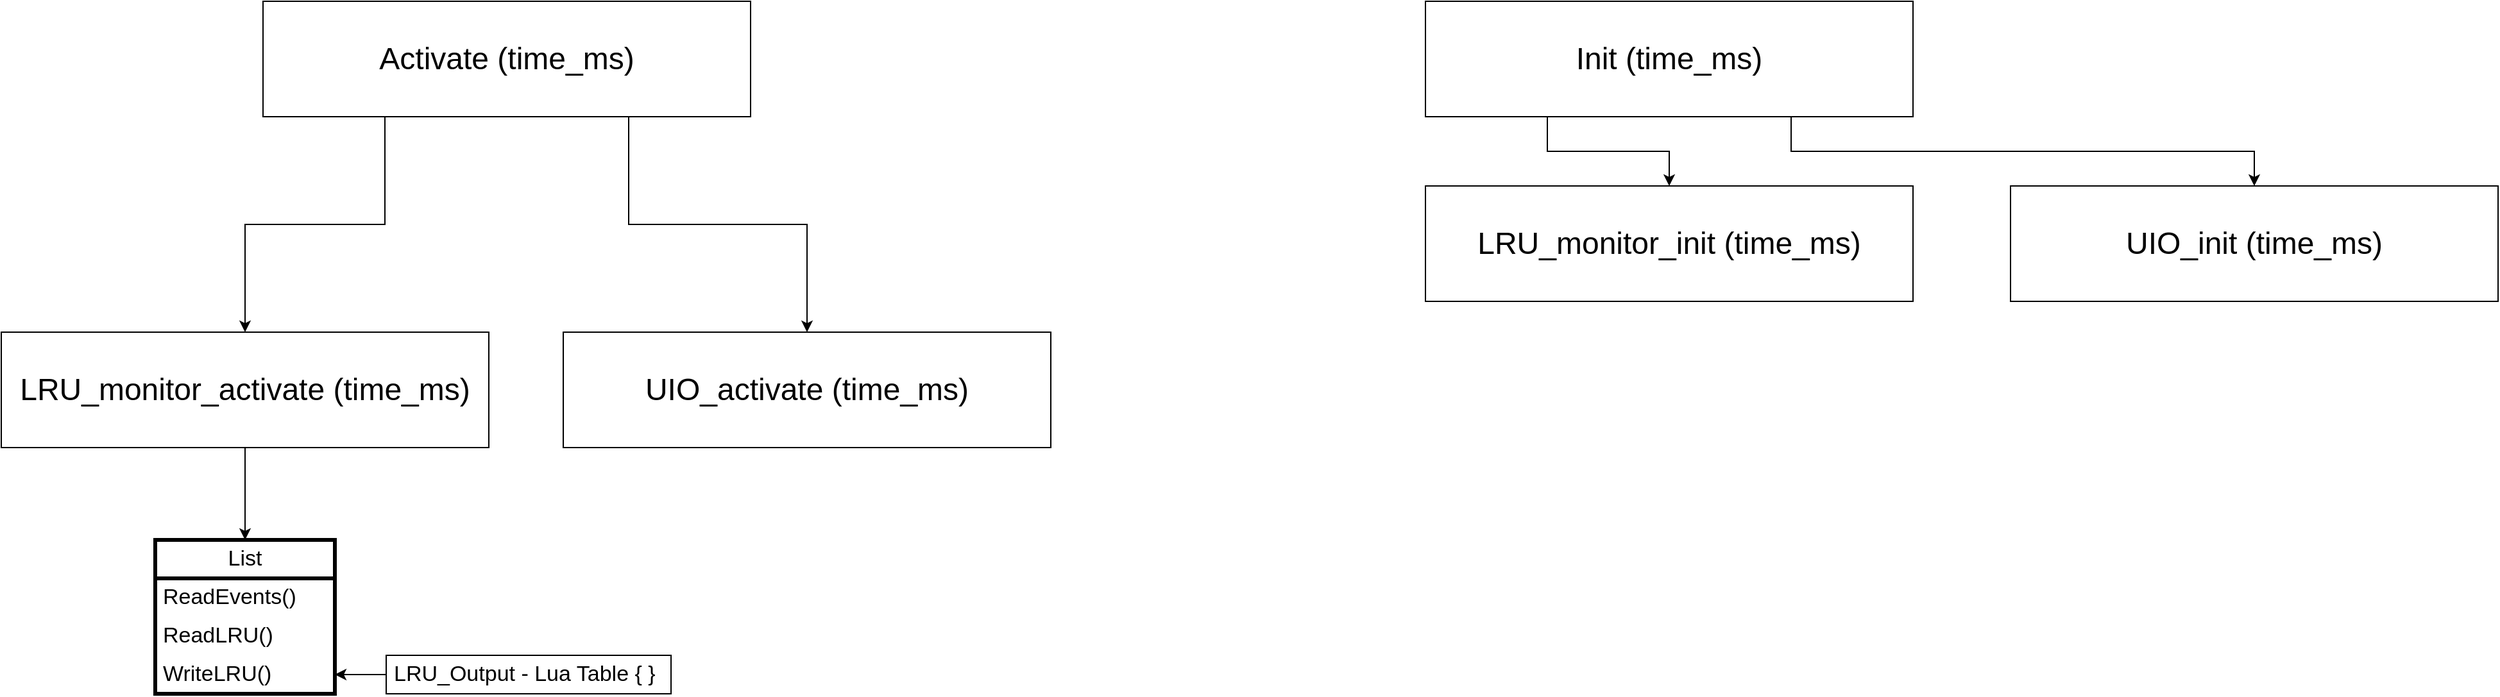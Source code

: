 <mxfile version="22.0.8" type="github">
  <diagram name="Page-1" id="b520641d-4fe3-3701-9064-5fc419738815">
    <mxGraphModel dx="5704" dy="3036" grid="1" gridSize="6" guides="1" tooltips="1" connect="1" arrows="1" fold="1" page="1" pageScale="1" pageWidth="2000" pageHeight="2000" background="none" math="0" shadow="0">
      <root>
        <mxCell id="0" />
        <mxCell id="1" parent="0" />
        <mxCell id="J-nFgPOJLoA2Msl5_oLe-6" style="edgeStyle=orthogonalEdgeStyle;rounded=0;orthogonalLoop=1;jettySize=auto;html=1;exitX=0.25;exitY=1;exitDx=0;exitDy=0;entryX=0.5;entryY=0;entryDx=0;entryDy=0;" edge="1" parent="1" source="J-nFgPOJLoA2Msl5_oLe-2" target="J-nFgPOJLoA2Msl5_oLe-4">
          <mxGeometry relative="1" as="geometry" />
        </mxCell>
        <mxCell id="J-nFgPOJLoA2Msl5_oLe-7" style="edgeStyle=orthogonalEdgeStyle;rounded=0;orthogonalLoop=1;jettySize=auto;html=1;exitX=0.75;exitY=1;exitDx=0;exitDy=0;entryX=0.5;entryY=0;entryDx=0;entryDy=0;" edge="1" parent="1" source="J-nFgPOJLoA2Msl5_oLe-2" target="J-nFgPOJLoA2Msl5_oLe-5">
          <mxGeometry relative="1" as="geometry" />
        </mxCell>
        <mxCell id="J-nFgPOJLoA2Msl5_oLe-2" value="&lt;font style=&quot;font-size: 24px;&quot;&gt;Activate (time_ms)&lt;/font&gt;" style="text;html=1;strokeColor=default;fillColor=none;align=center;verticalAlign=middle;whiteSpace=wrap;rounded=0;" vertex="1" parent="1">
          <mxGeometry x="216" y="24" width="380" height="90" as="geometry" />
        </mxCell>
        <mxCell id="J-nFgPOJLoA2Msl5_oLe-26" style="edgeStyle=orthogonalEdgeStyle;rounded=0;orthogonalLoop=1;jettySize=auto;html=1;exitX=0.5;exitY=1;exitDx=0;exitDy=0;entryX=0.5;entryY=0;entryDx=0;entryDy=0;" edge="1" parent="1" source="J-nFgPOJLoA2Msl5_oLe-4" target="J-nFgPOJLoA2Msl5_oLe-14">
          <mxGeometry relative="1" as="geometry" />
        </mxCell>
        <mxCell id="J-nFgPOJLoA2Msl5_oLe-4" value="&lt;font style=&quot;font-size: 24px;&quot;&gt;LRU_monitor_activate (time_ms)&lt;/font&gt;" style="text;html=1;strokeColor=default;fillColor=none;align=center;verticalAlign=middle;whiteSpace=wrap;rounded=0;" vertex="1" parent="1">
          <mxGeometry x="12" y="282" width="380" height="90" as="geometry" />
        </mxCell>
        <mxCell id="J-nFgPOJLoA2Msl5_oLe-5" value="&lt;font style=&quot;font-size: 24px;&quot;&gt;UIO_activate (time_ms)&lt;/font&gt;" style="text;html=1;strokeColor=default;fillColor=none;align=center;verticalAlign=middle;whiteSpace=wrap;rounded=0;" vertex="1" parent="1">
          <mxGeometry x="450" y="282" width="380" height="90" as="geometry" />
        </mxCell>
        <mxCell id="J-nFgPOJLoA2Msl5_oLe-8" style="edgeStyle=orthogonalEdgeStyle;rounded=0;orthogonalLoop=1;jettySize=auto;html=1;exitX=0.25;exitY=1;exitDx=0;exitDy=0;entryX=0.5;entryY=0;entryDx=0;entryDy=0;" edge="1" parent="1" source="J-nFgPOJLoA2Msl5_oLe-10" target="J-nFgPOJLoA2Msl5_oLe-11">
          <mxGeometry relative="1" as="geometry" />
        </mxCell>
        <mxCell id="J-nFgPOJLoA2Msl5_oLe-9" style="edgeStyle=orthogonalEdgeStyle;rounded=0;orthogonalLoop=1;jettySize=auto;html=1;exitX=0.75;exitY=1;exitDx=0;exitDy=0;entryX=0.5;entryY=0;entryDx=0;entryDy=0;" edge="1" parent="1" source="J-nFgPOJLoA2Msl5_oLe-10" target="J-nFgPOJLoA2Msl5_oLe-12">
          <mxGeometry relative="1" as="geometry" />
        </mxCell>
        <mxCell id="J-nFgPOJLoA2Msl5_oLe-10" value="&lt;font style=&quot;font-size: 24px;&quot;&gt;Init (time_ms)&lt;/font&gt;" style="text;html=1;strokeColor=default;fillColor=none;align=center;verticalAlign=middle;whiteSpace=wrap;rounded=0;" vertex="1" parent="1">
          <mxGeometry x="1122" y="24" width="380" height="90" as="geometry" />
        </mxCell>
        <mxCell id="J-nFgPOJLoA2Msl5_oLe-11" value="&lt;font style=&quot;font-size: 24px;&quot;&gt;LRU_monitor_init (time_ms)&lt;/font&gt;" style="text;html=1;strokeColor=default;fillColor=none;align=center;verticalAlign=middle;whiteSpace=wrap;rounded=0;" vertex="1" parent="1">
          <mxGeometry x="1122" y="168" width="380" height="90" as="geometry" />
        </mxCell>
        <mxCell id="J-nFgPOJLoA2Msl5_oLe-12" value="&lt;font style=&quot;font-size: 24px;&quot;&gt;UIO_init (time_ms)&lt;/font&gt;" style="text;html=1;strokeColor=default;fillColor=none;align=center;verticalAlign=middle;whiteSpace=wrap;rounded=0;" vertex="1" parent="1">
          <mxGeometry x="1578" y="168" width="380" height="90" as="geometry" />
        </mxCell>
        <mxCell id="J-nFgPOJLoA2Msl5_oLe-14" value="List" style="swimlane;fontStyle=0;childLayout=stackLayout;horizontal=1;startSize=30;horizontalStack=0;resizeParent=1;resizeParentMax=0;resizeLast=0;collapsible=1;marginBottom=0;whiteSpace=wrap;html=1;strokeWidth=3;fontSize=17;" vertex="1" parent="1">
          <mxGeometry x="132" y="444" width="140" height="120" as="geometry" />
        </mxCell>
        <mxCell id="J-nFgPOJLoA2Msl5_oLe-15" value="ReadEvents()" style="text;strokeColor=none;fillColor=none;align=left;verticalAlign=middle;spacingLeft=4;spacingRight=4;overflow=hidden;points=[[0,0.5],[1,0.5]];portConstraint=eastwest;rotatable=0;whiteSpace=wrap;html=1;fontSize=17;" vertex="1" parent="J-nFgPOJLoA2Msl5_oLe-14">
          <mxGeometry y="30" width="140" height="30" as="geometry" />
        </mxCell>
        <mxCell id="J-nFgPOJLoA2Msl5_oLe-16" value="ReadLRU()" style="text;strokeColor=none;fillColor=none;align=left;verticalAlign=middle;spacingLeft=4;spacingRight=4;overflow=hidden;points=[[0,0.5],[1,0.5]];portConstraint=eastwest;rotatable=0;whiteSpace=wrap;html=1;fontSize=17;" vertex="1" parent="J-nFgPOJLoA2Msl5_oLe-14">
          <mxGeometry y="60" width="140" height="30" as="geometry" />
        </mxCell>
        <mxCell id="J-nFgPOJLoA2Msl5_oLe-17" value="WriteLRU()" style="text;strokeColor=none;fillColor=none;align=left;verticalAlign=middle;spacingLeft=4;spacingRight=4;overflow=hidden;points=[[0,0.5],[1,0.5]];portConstraint=eastwest;rotatable=0;whiteSpace=wrap;html=1;fontSize=17;" vertex="1" parent="J-nFgPOJLoA2Msl5_oLe-14">
          <mxGeometry y="90" width="140" height="30" as="geometry" />
        </mxCell>
        <mxCell id="J-nFgPOJLoA2Msl5_oLe-23" style="edgeStyle=orthogonalEdgeStyle;rounded=0;orthogonalLoop=1;jettySize=auto;html=1;entryX=1;entryY=0.5;entryDx=0;entryDy=0;" edge="1" parent="1" source="J-nFgPOJLoA2Msl5_oLe-22" target="J-nFgPOJLoA2Msl5_oLe-17">
          <mxGeometry relative="1" as="geometry" />
        </mxCell>
        <mxCell id="J-nFgPOJLoA2Msl5_oLe-22" value="LRU_Output - Lua Table { }" style="text;strokeColor=default;fillColor=none;align=left;verticalAlign=middle;spacingLeft=4;spacingRight=4;overflow=hidden;points=[[0,0.5],[1,0.5]];portConstraint=eastwest;rotatable=0;whiteSpace=wrap;html=1;fontSize=17;" vertex="1" parent="1">
          <mxGeometry x="312" y="534" width="222" height="30" as="geometry" />
        </mxCell>
      </root>
    </mxGraphModel>
  </diagram>
</mxfile>
